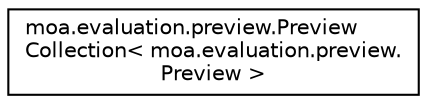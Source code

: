digraph "Graphical Class Hierarchy"
{
 // LATEX_PDF_SIZE
  edge [fontname="Helvetica",fontsize="10",labelfontname="Helvetica",labelfontsize="10"];
  node [fontname="Helvetica",fontsize="10",shape=record];
  rankdir="LR";
  Node0 [label="moa.evaluation.preview.Preview\lCollection\< moa.evaluation.preview.\lPreview \>",height=0.2,width=0.4,color="black", fillcolor="white", style="filled",URL="$classmoa_1_1evaluation_1_1preview_1_1_preview_collection.html",tooltip=" "];
}
